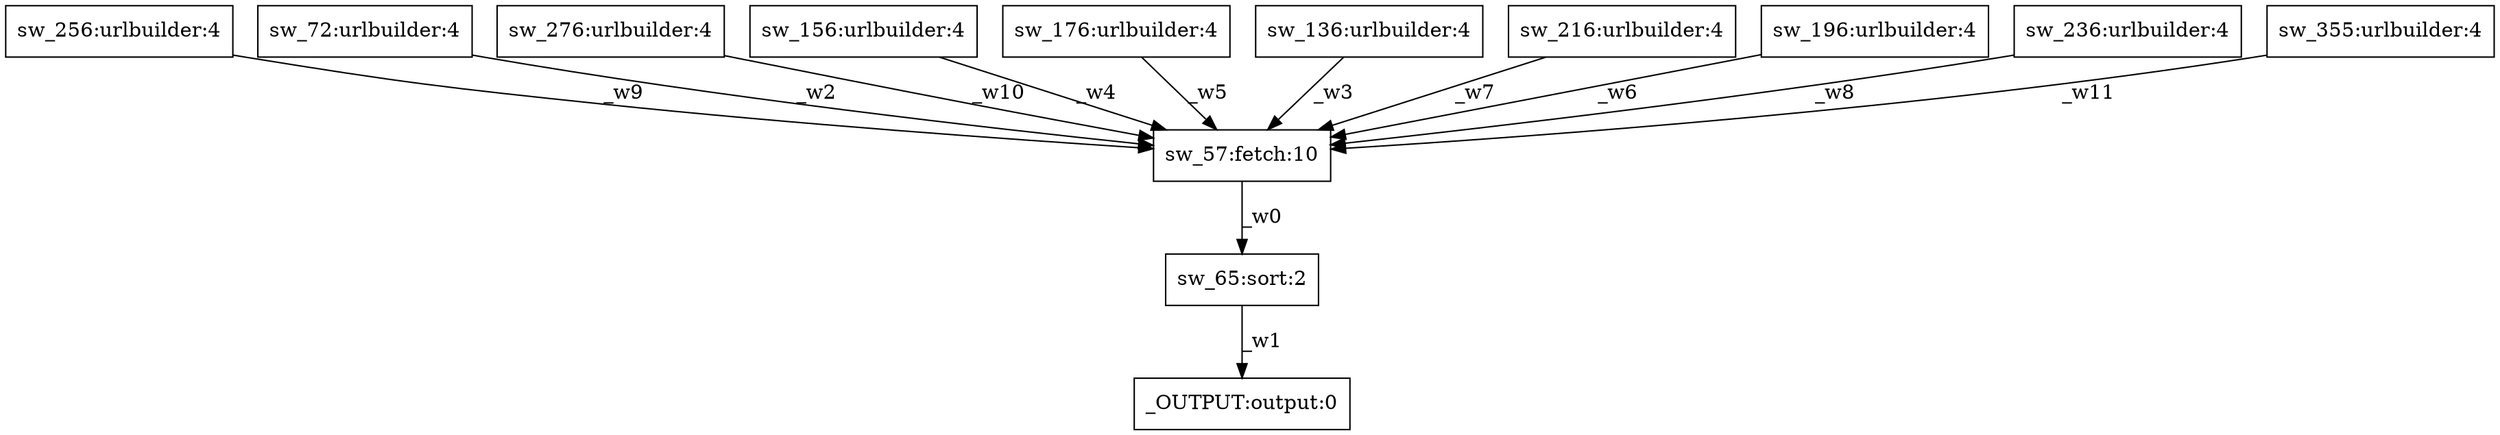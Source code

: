 digraph test1 { node [shape=box] "sw_256" [label="sw_256:urlbuilder:4"];"_OUTPUT" [label="_OUTPUT:output:0"];"sw_72" [label="sw_72:urlbuilder:4"];"sw_276" [label="sw_276:urlbuilder:4"];"sw_65" [label="sw_65:sort:2"];"sw_156" [label="sw_156:urlbuilder:4"];"sw_176" [label="sw_176:urlbuilder:4"];"sw_136" [label="sw_136:urlbuilder:4"];"sw_216" [label="sw_216:urlbuilder:4"];"sw_57" [label="sw_57:fetch:10"];"sw_196" [label="sw_196:urlbuilder:4"];"sw_236" [label="sw_236:urlbuilder:4"];"sw_355" [label="sw_355:urlbuilder:4"];"sw_57" -> "sw_65" [label="_w0"];"sw_65" -> "_OUTPUT" [label="_w1"];"sw_72" -> "sw_57" [label="_w2"];"sw_136" -> "sw_57" [label="_w3"];"sw_156" -> "sw_57" [label="_w4"];"sw_176" -> "sw_57" [label="_w5"];"sw_196" -> "sw_57" [label="_w6"];"sw_216" -> "sw_57" [label="_w7"];"sw_236" -> "sw_57" [label="_w8"];"sw_256" -> "sw_57" [label="_w9"];"sw_276" -> "sw_57" [label="_w10"];"sw_355" -> "sw_57" [label="_w11"];}